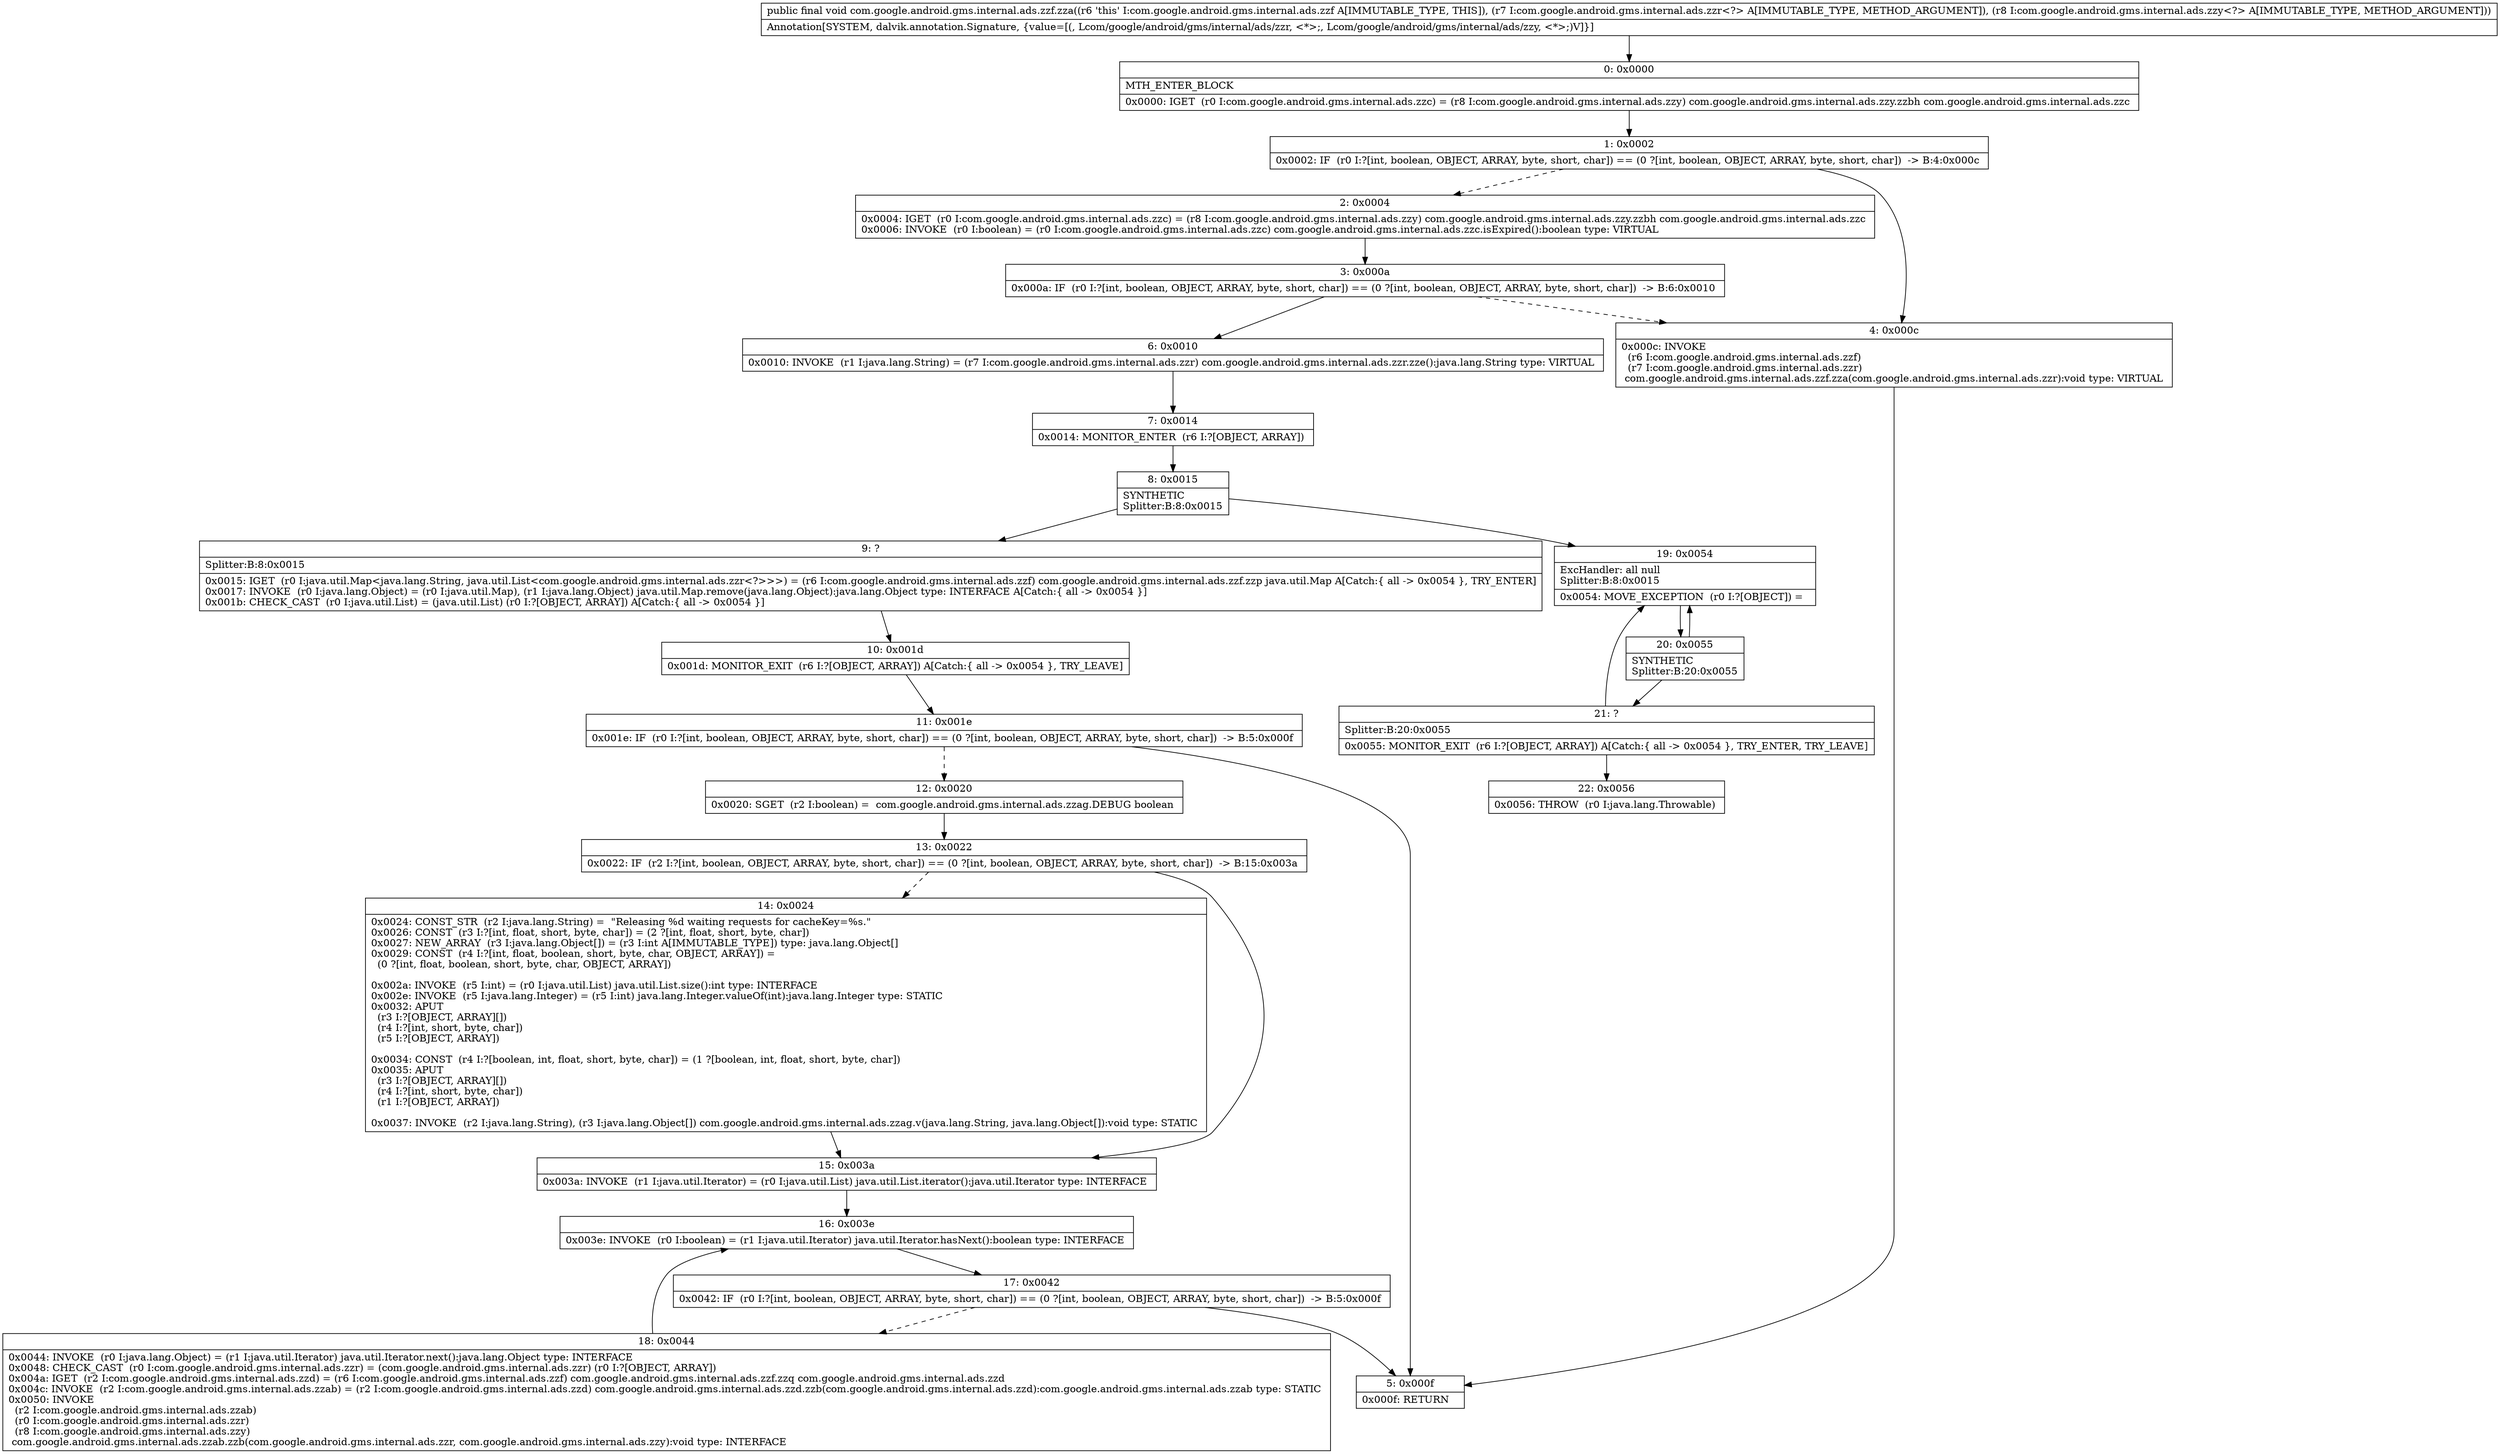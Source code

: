 digraph "CFG forcom.google.android.gms.internal.ads.zzf.zza(Lcom\/google\/android\/gms\/internal\/ads\/zzr;Lcom\/google\/android\/gms\/internal\/ads\/zzy;)V" {
Node_0 [shape=record,label="{0\:\ 0x0000|MTH_ENTER_BLOCK\l|0x0000: IGET  (r0 I:com.google.android.gms.internal.ads.zzc) = (r8 I:com.google.android.gms.internal.ads.zzy) com.google.android.gms.internal.ads.zzy.zzbh com.google.android.gms.internal.ads.zzc \l}"];
Node_1 [shape=record,label="{1\:\ 0x0002|0x0002: IF  (r0 I:?[int, boolean, OBJECT, ARRAY, byte, short, char]) == (0 ?[int, boolean, OBJECT, ARRAY, byte, short, char])  \-\> B:4:0x000c \l}"];
Node_2 [shape=record,label="{2\:\ 0x0004|0x0004: IGET  (r0 I:com.google.android.gms.internal.ads.zzc) = (r8 I:com.google.android.gms.internal.ads.zzy) com.google.android.gms.internal.ads.zzy.zzbh com.google.android.gms.internal.ads.zzc \l0x0006: INVOKE  (r0 I:boolean) = (r0 I:com.google.android.gms.internal.ads.zzc) com.google.android.gms.internal.ads.zzc.isExpired():boolean type: VIRTUAL \l}"];
Node_3 [shape=record,label="{3\:\ 0x000a|0x000a: IF  (r0 I:?[int, boolean, OBJECT, ARRAY, byte, short, char]) == (0 ?[int, boolean, OBJECT, ARRAY, byte, short, char])  \-\> B:6:0x0010 \l}"];
Node_4 [shape=record,label="{4\:\ 0x000c|0x000c: INVOKE  \l  (r6 I:com.google.android.gms.internal.ads.zzf)\l  (r7 I:com.google.android.gms.internal.ads.zzr)\l com.google.android.gms.internal.ads.zzf.zza(com.google.android.gms.internal.ads.zzr):void type: VIRTUAL \l}"];
Node_5 [shape=record,label="{5\:\ 0x000f|0x000f: RETURN   \l}"];
Node_6 [shape=record,label="{6\:\ 0x0010|0x0010: INVOKE  (r1 I:java.lang.String) = (r7 I:com.google.android.gms.internal.ads.zzr) com.google.android.gms.internal.ads.zzr.zze():java.lang.String type: VIRTUAL \l}"];
Node_7 [shape=record,label="{7\:\ 0x0014|0x0014: MONITOR_ENTER  (r6 I:?[OBJECT, ARRAY]) \l}"];
Node_8 [shape=record,label="{8\:\ 0x0015|SYNTHETIC\lSplitter:B:8:0x0015\l}"];
Node_9 [shape=record,label="{9\:\ ?|Splitter:B:8:0x0015\l|0x0015: IGET  (r0 I:java.util.Map\<java.lang.String, java.util.List\<com.google.android.gms.internal.ads.zzr\<?\>\>\>) = (r6 I:com.google.android.gms.internal.ads.zzf) com.google.android.gms.internal.ads.zzf.zzp java.util.Map A[Catch:\{ all \-\> 0x0054 \}, TRY_ENTER]\l0x0017: INVOKE  (r0 I:java.lang.Object) = (r0 I:java.util.Map), (r1 I:java.lang.Object) java.util.Map.remove(java.lang.Object):java.lang.Object type: INTERFACE A[Catch:\{ all \-\> 0x0054 \}]\l0x001b: CHECK_CAST  (r0 I:java.util.List) = (java.util.List) (r0 I:?[OBJECT, ARRAY]) A[Catch:\{ all \-\> 0x0054 \}]\l}"];
Node_10 [shape=record,label="{10\:\ 0x001d|0x001d: MONITOR_EXIT  (r6 I:?[OBJECT, ARRAY]) A[Catch:\{ all \-\> 0x0054 \}, TRY_LEAVE]\l}"];
Node_11 [shape=record,label="{11\:\ 0x001e|0x001e: IF  (r0 I:?[int, boolean, OBJECT, ARRAY, byte, short, char]) == (0 ?[int, boolean, OBJECT, ARRAY, byte, short, char])  \-\> B:5:0x000f \l}"];
Node_12 [shape=record,label="{12\:\ 0x0020|0x0020: SGET  (r2 I:boolean) =  com.google.android.gms.internal.ads.zzag.DEBUG boolean \l}"];
Node_13 [shape=record,label="{13\:\ 0x0022|0x0022: IF  (r2 I:?[int, boolean, OBJECT, ARRAY, byte, short, char]) == (0 ?[int, boolean, OBJECT, ARRAY, byte, short, char])  \-\> B:15:0x003a \l}"];
Node_14 [shape=record,label="{14\:\ 0x0024|0x0024: CONST_STR  (r2 I:java.lang.String) =  \"Releasing %d waiting requests for cacheKey=%s.\" \l0x0026: CONST  (r3 I:?[int, float, short, byte, char]) = (2 ?[int, float, short, byte, char]) \l0x0027: NEW_ARRAY  (r3 I:java.lang.Object[]) = (r3 I:int A[IMMUTABLE_TYPE]) type: java.lang.Object[] \l0x0029: CONST  (r4 I:?[int, float, boolean, short, byte, char, OBJECT, ARRAY]) = \l  (0 ?[int, float, boolean, short, byte, char, OBJECT, ARRAY])\l \l0x002a: INVOKE  (r5 I:int) = (r0 I:java.util.List) java.util.List.size():int type: INTERFACE \l0x002e: INVOKE  (r5 I:java.lang.Integer) = (r5 I:int) java.lang.Integer.valueOf(int):java.lang.Integer type: STATIC \l0x0032: APUT  \l  (r3 I:?[OBJECT, ARRAY][])\l  (r4 I:?[int, short, byte, char])\l  (r5 I:?[OBJECT, ARRAY])\l \l0x0034: CONST  (r4 I:?[boolean, int, float, short, byte, char]) = (1 ?[boolean, int, float, short, byte, char]) \l0x0035: APUT  \l  (r3 I:?[OBJECT, ARRAY][])\l  (r4 I:?[int, short, byte, char])\l  (r1 I:?[OBJECT, ARRAY])\l \l0x0037: INVOKE  (r2 I:java.lang.String), (r3 I:java.lang.Object[]) com.google.android.gms.internal.ads.zzag.v(java.lang.String, java.lang.Object[]):void type: STATIC \l}"];
Node_15 [shape=record,label="{15\:\ 0x003a|0x003a: INVOKE  (r1 I:java.util.Iterator) = (r0 I:java.util.List) java.util.List.iterator():java.util.Iterator type: INTERFACE \l}"];
Node_16 [shape=record,label="{16\:\ 0x003e|0x003e: INVOKE  (r0 I:boolean) = (r1 I:java.util.Iterator) java.util.Iterator.hasNext():boolean type: INTERFACE \l}"];
Node_17 [shape=record,label="{17\:\ 0x0042|0x0042: IF  (r0 I:?[int, boolean, OBJECT, ARRAY, byte, short, char]) == (0 ?[int, boolean, OBJECT, ARRAY, byte, short, char])  \-\> B:5:0x000f \l}"];
Node_18 [shape=record,label="{18\:\ 0x0044|0x0044: INVOKE  (r0 I:java.lang.Object) = (r1 I:java.util.Iterator) java.util.Iterator.next():java.lang.Object type: INTERFACE \l0x0048: CHECK_CAST  (r0 I:com.google.android.gms.internal.ads.zzr) = (com.google.android.gms.internal.ads.zzr) (r0 I:?[OBJECT, ARRAY]) \l0x004a: IGET  (r2 I:com.google.android.gms.internal.ads.zzd) = (r6 I:com.google.android.gms.internal.ads.zzf) com.google.android.gms.internal.ads.zzf.zzq com.google.android.gms.internal.ads.zzd \l0x004c: INVOKE  (r2 I:com.google.android.gms.internal.ads.zzab) = (r2 I:com.google.android.gms.internal.ads.zzd) com.google.android.gms.internal.ads.zzd.zzb(com.google.android.gms.internal.ads.zzd):com.google.android.gms.internal.ads.zzab type: STATIC \l0x0050: INVOKE  \l  (r2 I:com.google.android.gms.internal.ads.zzab)\l  (r0 I:com.google.android.gms.internal.ads.zzr)\l  (r8 I:com.google.android.gms.internal.ads.zzy)\l com.google.android.gms.internal.ads.zzab.zzb(com.google.android.gms.internal.ads.zzr, com.google.android.gms.internal.ads.zzy):void type: INTERFACE \l}"];
Node_19 [shape=record,label="{19\:\ 0x0054|ExcHandler: all null\lSplitter:B:8:0x0015\l|0x0054: MOVE_EXCEPTION  (r0 I:?[OBJECT]) =  \l}"];
Node_20 [shape=record,label="{20\:\ 0x0055|SYNTHETIC\lSplitter:B:20:0x0055\l}"];
Node_21 [shape=record,label="{21\:\ ?|Splitter:B:20:0x0055\l|0x0055: MONITOR_EXIT  (r6 I:?[OBJECT, ARRAY]) A[Catch:\{ all \-\> 0x0054 \}, TRY_ENTER, TRY_LEAVE]\l}"];
Node_22 [shape=record,label="{22\:\ 0x0056|0x0056: THROW  (r0 I:java.lang.Throwable) \l}"];
MethodNode[shape=record,label="{public final void com.google.android.gms.internal.ads.zzf.zza((r6 'this' I:com.google.android.gms.internal.ads.zzf A[IMMUTABLE_TYPE, THIS]), (r7 I:com.google.android.gms.internal.ads.zzr\<?\> A[IMMUTABLE_TYPE, METHOD_ARGUMENT]), (r8 I:com.google.android.gms.internal.ads.zzy\<?\> A[IMMUTABLE_TYPE, METHOD_ARGUMENT]))  | Annotation[SYSTEM, dalvik.annotation.Signature, \{value=[(, Lcom\/google\/android\/gms\/internal\/ads\/zzr, \<*\>;, Lcom\/google\/android\/gms\/internal\/ads\/zzy, \<*\>;)V]\}]\l}"];
MethodNode -> Node_0;
Node_0 -> Node_1;
Node_1 -> Node_2[style=dashed];
Node_1 -> Node_4;
Node_2 -> Node_3;
Node_3 -> Node_4[style=dashed];
Node_3 -> Node_6;
Node_4 -> Node_5;
Node_6 -> Node_7;
Node_7 -> Node_8;
Node_8 -> Node_9;
Node_8 -> Node_19;
Node_9 -> Node_10;
Node_10 -> Node_11;
Node_11 -> Node_5;
Node_11 -> Node_12[style=dashed];
Node_12 -> Node_13;
Node_13 -> Node_14[style=dashed];
Node_13 -> Node_15;
Node_14 -> Node_15;
Node_15 -> Node_16;
Node_16 -> Node_17;
Node_17 -> Node_5;
Node_17 -> Node_18[style=dashed];
Node_18 -> Node_16;
Node_19 -> Node_20;
Node_20 -> Node_21;
Node_20 -> Node_19;
Node_21 -> Node_22;
Node_21 -> Node_19;
}

